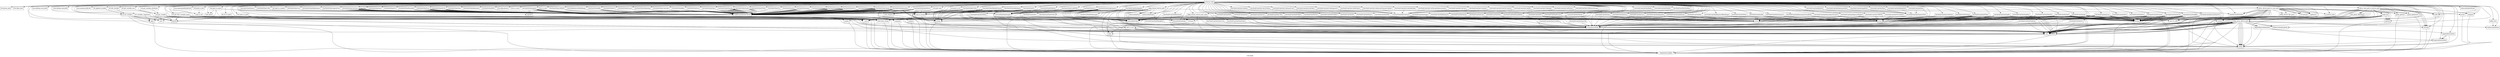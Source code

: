 digraph "Call graph" {
	label="Call graph";

	Node0x8052a8610 [shape=record,label="{external node}"];
	Node0x8052a8610 -> Node0x8052a86a0;
	Node0x8052a8610 -> Node0x8052a8700;
	Node0x8052a8610 -> Node0x8052a8760;
	Node0x8052a8610 -> Node0x8052a87c0;
	Node0x8052a8610 -> Node0x8052a8a60;
	Node0x8052a8610 -> Node0x8052a8820;
	Node0x8052a8610 -> Node0x8052a8ac0;
	Node0x8052a8610 -> Node0x8052a8880;
	Node0x8052a8610 -> Node0x8052a88e0;
	Node0x8052a8610 -> Node0x8052a8b20;
	Node0x8052a8610 -> Node0x8052a89a0;
	Node0x8052a8610 -> Node0x8052a8a00;
	Node0x8052a8610 -> Node0x8052a8b80;
	Node0x8052a8610 -> Node0x8052a8be0;
	Node0x8052a8610 -> Node0x8052a8c40;
	Node0x8052a8610 -> Node0x8052a8ca0;
	Node0x8052a8610 -> Node0x8052a8d00;
	Node0x8052a8610 -> Node0x8052a8d60;
	Node0x8052a8610 -> Node0x8052a8dc0;
	Node0x8052a8610 -> Node0x8052a8ee0;
	Node0x8052a8610 -> Node0x8052a8e20;
	Node0x8052a8610 -> Node0x8052a8f40;
	Node0x8052a8610 -> Node0x8052a8fa0;
	Node0x8052a8610 -> Node0x8052ee000;
	Node0x8052a8610 -> Node0x8052ee060;
	Node0x8052a8610 -> Node0x8052ee0c0;
	Node0x8052a8610 -> Node0x8052ee120;
	Node0x8052a8610 -> Node0x8052ee180;
	Node0x8052a8610 -> Node0x8052ee1e0;
	Node0x8052a8610 -> Node0x8052ee240;
	Node0x8052a8610 -> Node0x8052ee2a0;
	Node0x8052a8610 -> Node0x8052ee300;
	Node0x8052a8610 -> Node0x8052ee360;
	Node0x8052a8610 -> Node0x8052ee3c0;
	Node0x8052a8610 -> Node0x8052ee420;
	Node0x8052a8610 -> Node0x8052ee480;
	Node0x8052a8610 -> Node0x8052a8e80;
	Node0x8052a8610 -> Node0x8052a8940;
	Node0x8052a8610 -> Node0x8052ee4e0;
	Node0x8052a8610 -> Node0x8052ee540;
	Node0x8052a8610 -> Node0x8052ee900;
	Node0x8052a8610 -> Node0x8052ee960;
	Node0x8052a8610 -> Node0x8052ee840;
	Node0x8052a8610 -> Node0x8052ee8a0;
	Node0x8052a8610 -> Node0x8052eea80;
	Node0x8052a8610 -> Node0x8052eeae0;
	Node0x8052a8610 -> Node0x8052ee9c0;
	Node0x8052a8610 -> Node0x8052eeb40;
	Node0x8052a8610 -> Node0x8052eea20;
	Node0x8052a8610 -> Node0x8052eeba0;
	Node0x8052a8610 -> Node0x8052eec00;
	Node0x8052a8610 -> Node0x8052eec60;
	Node0x8052a8610 -> Node0x8052eecc0;
	Node0x8052a8610 -> Node0x8052eed20;
	Node0x8052a8610 -> Node0x8052eed80;
	Node0x8052a8610 -> Node0x8052eede0;
	Node0x8052a8610 -> Node0x8052eee40;
	Node0x8052a8610 -> Node0x8052eef00;
	Node0x8052a8610 -> Node0x8052eef60;
	Node0x8052a8610 -> Node0x8052eefc0;
	Node0x8052a8610 -> Node0x8052ef020;
	Node0x8052a8610 -> Node0x8052ef080;
	Node0x8052a8610 -> Node0x8052ef0e0;
	Node0x8052a8610 -> Node0x8052ef140;
	Node0x8052a8610 -> Node0x8052ef1a0;
	Node0x8052a8610 -> Node0x8052ef200;
	Node0x8052a8610 -> Node0x8052ef260;
	Node0x8052a8610 -> Node0x8052ef2c0;
	Node0x8052a8610 -> Node0x8052ef320;
	Node0x8052a8610 -> Node0x8052ef380;
	Node0x8052a8610 -> Node0x8052ef3e0;
	Node0x8052a8610 -> Node0x8052ef440;
	Node0x8052a8610 -> Node0x8052ef4a0;
	Node0x8052a8610 -> Node0x8052ef500;
	Node0x8052a8610 -> Node0x8052ef560;
	Node0x8052a8610 -> Node0x8052ef5c0;
	Node0x8052a8610 -> Node0x8052ef620;
	Node0x8052a8610 -> Node0x8052ef680;
	Node0x8052a8610 -> Node0x8052ef6e0;
	Node0x8052a8610 -> Node0x8052ef740;
	Node0x8052a8610 -> Node0x8052ef7a0;
	Node0x8052a8610 -> Node0x8052ef800;
	Node0x8052a8610 -> Node0x8052ef860;
	Node0x8052a8610 -> Node0x8052ef8c0;
	Node0x8052a8610 -> Node0x8052ef920;
	Node0x8052a8610 -> Node0x8052ef980;
	Node0x8052a8610 -> Node0x8052ef9e0;
	Node0x8052a8610 -> Node0x8052efa40;
	Node0x8052a8610 -> Node0x8052efaa0;
	Node0x8052a8610 -> Node0x8052efb00;
	Node0x8052a8610 -> Node0x8052efb60;
	Node0x8052a8610 -> Node0x8052efbc0;
	Node0x8052a8610 -> Node0x8052efc20;
	Node0x8052a8610 -> Node0x8052eeea0;
	Node0x8052a8610 -> Node0x8052efc80;
	Node0x8052a8610 -> Node0x8052efce0;
	Node0x8052a8610 -> Node0x8052efda0;
	Node0x8052a8610 -> Node0x8052efe00;
	Node0x8052a8610 -> Node0x8052efec0;
	Node0x8052a8610 -> Node0x8052effe0;
	Node0x8052a8610 -> Node0x8052f0040;
	Node0x8052a8610 -> Node0x8052f0160;
	Node0x8052a8610 -> Node0x8052f01c0;
	Node0x8052a8610 -> Node0x8052f0220;
	Node0x8052a8610 -> Node0x8052f0280;
	Node0x8052a8610 -> Node0x8052f0340;
	Node0x8052a8610 -> Node0x8052f0400;
	Node0x8052a8610 -> Node0x8052f0460;
	Node0x8052a8610 -> Node0x8052f04c0;
	Node0x8052a8610 -> Node0x8052f0520;
	Node0x8052a8610 -> Node0x8052f0580;
	Node0x8052a8610 -> Node0x8052f05e0;
	Node0x8052a8610 -> Node0x8052f0640;
	Node0x8052a8610 -> Node0x8052f06a0;
	Node0x8052a8610 -> Node0x8052f0700;
	Node0x8052a8610 -> Node0x8052f0760;
	Node0x8052a8610 -> Node0x8052f07c0;
	Node0x8052a8610 -> Node0x8052f0820;
	Node0x8052a8610 -> Node0x8052f0880;
	Node0x8052a8610 -> Node0x8052f0940;
	Node0x8052a8610 -> Node0x8052f09a0;
	Node0x8052a8610 -> Node0x8052f0a00;
	Node0x8052a8610 -> Node0x8052f0a60;
	Node0x8052a8610 -> Node0x8052f0ac0;
	Node0x8052a8610 -> Node0x8052f0b20;
	Node0x8052a8610 -> Node0x8052f0b80;
	Node0x8052a8610 -> Node0x8052f0be0;
	Node0x8052a8610 -> Node0x8052f0c40;
	Node0x8052a8610 -> Node0x8052f0ca0;
	Node0x8052a8610 -> Node0x8052f0d00;
	Node0x8052a8610 -> Node0x8052f0d60;
	Node0x8052a8610 -> Node0x8052f0dc0;
	Node0x8052a8610 -> Node0x8052f0e20;
	Node0x8052a8610 -> Node0x8052f0e80;
	Node0x8052a8610 -> Node0x8052f0ee0;
	Node0x8052a8610 -> Node0x8052f0f40;
	Node0x8052a8610 -> Node0x8052f0fa0;
	Node0x8052a8610 -> Node0x80512a000;
	Node0x8052a8610 -> Node0x80512a060;
	Node0x8052a8610 -> Node0x80512a0c0;
	Node0x8052a8610 -> Node0x80512a120;
	Node0x8052a8610 -> Node0x80512a180;
	Node0x8052a8610 -> Node0x80512a1e0;
	Node0x8052a8610 -> Node0x80512a240;
	Node0x8052a8610 -> Node0x80512a2a0;
	Node0x8052a8610 -> Node0x80512a300;
	Node0x8052a8610 -> Node0x80512a3c0;
	Node0x8052a8610 -> Node0x80512a420;
	Node0x8052a8610 -> Node0x80512a480;
	Node0x8052a8610 -> Node0x80512a4e0;
	Node0x8052a8610 -> Node0x80512a540;
	Node0x8052a8610 -> Node0x80512a5a0;
	Node0x8052a8610 -> Node0x80512a600;
	Node0x8052a8610 -> Node0x80512a660;
	Node0x8052a8610 -> Node0x80512a6c0;
	Node0x8052a8610 -> Node0x80512a720;
	Node0x8052a8610 -> Node0x80512a780;
	Node0x8052a8610 -> Node0x80512a7e0;
	Node0x8052a8610 -> Node0x80512a840;
	Node0x8052a8610 -> Node0x80512a8a0;
	Node0x8052a8610 -> Node0x80512a900;
	Node0x8052a8610 -> Node0x80512a960;
	Node0x8052a8610 -> Node0x80512a9c0;
	Node0x8052a8610 -> Node0x80512aa20;
	Node0x8052a8610 -> Node0x80512aa80;
	Node0x8052a8610 -> Node0x80512aae0;
	Node0x8052a8610 -> Node0x80512ab40;
	Node0x8052a8610 -> Node0x80512ac00;
	Node0x8052a8610 -> Node0x80512ac60;
	Node0x8052a8610 -> Node0x80512acc0;
	Node0x8052a8610 -> Node0x80512ad20;
	Node0x8052a8610 -> Node0x80512ad80;
	Node0x8052a8610 -> Node0x80512ade0;
	Node0x8052a8610 -> Node0x80512ae40;
	Node0x8052a8610 -> Node0x80512aea0;
	Node0x8052a8610 -> Node0x80512af00;
	Node0x8052a8610 -> Node0x80512af60;
	Node0x8052a8610 -> Node0x80512afc0;
	Node0x8052a8610 -> Node0x80512b020;
	Node0x8052a8610 -> Node0x80512b080;
	Node0x8052a8610 -> Node0x80512b0e0;
	Node0x8052a8610 -> Node0x80512b140;
	Node0x8052a8610 -> Node0x80512b1a0;
	Node0x8052a8610 -> Node0x80512b200;
	Node0x8052a8610 -> Node0x8052f00a0;
	Node0x8052a8610 -> Node0x8052f02e0;
	Node0x8052a8610 -> Node0x80512aba0;
	Node0x8052a8610 -> Node0x80512b260;
	Node0x8052a8610 -> Node0x80512b2c0;
	Node0x8052a8610 -> Node0x80512b320;
	Node0x8052a8610 -> Node0x80512b380;
	Node0x8052a8610 -> Node0x80512b3e0;
	Node0x8052a8610 -> Node0x80512b440;
	Node0x8052a8610 -> Node0x80512b4a0;
	Node0x8052a8610 -> Node0x80512b500;
	Node0x8052a8610 -> Node0x80512b560;
	Node0x8052a8610 -> Node0x80512b5c0;
	Node0x8052a8610 -> Node0x80512b6e0;
	Node0x8052a8610 -> Node0x8052efd40;
	Node0x8052a8610 -> Node0x8052ee5a0;
	Node0x8052a8610 -> Node0x8052ee600;
	Node0x8052a8610 -> Node0x8052ee7e0;
	Node0x8052a8610 -> Node0x8052ee780;
	Node0x8052a8610 -> Node0x8052ee660;
	Node0x8052a8610 -> Node0x8052ee6c0;
	Node0x8052a8610 -> Node0x80512b740;
	Node0x8052a8610 -> Node0x8052efe60;
	Node0x8052a8610 -> Node0x8052f08e0;
	Node0x8052a8610 -> Node0x8052eff20;
	Node0x8052a8610 -> Node0x80512b7a0;
	Node0x8052a8610 -> Node0x80512b800;
	Node0x8052a8610 -> Node0x8052eff80;
	Node0x8052a86a0 [shape=record,label="{efi_known_guid}"];
	Node0x8052a8700 [shape=record,label="{llvm.dbg.value}"];
	Node0x8052a8760 [shape=record,label="{efi_append_variable}"];
	Node0x8052a8760 -> Node0x8052a87c0;
	Node0x8052a87c0 [shape=record,label="{efi_set_variable}"];
	Node0x8052a87c0 -> Node0x8052a8820;
	Node0x8052a87c0 -> Node0x8052a8880;
	Node0x8052a87c0 -> Node0x8052a88e0;
	Node0x8052a87c0 -> Node0x8052a8940;
	Node0x8052a87c0 -> Node0x8052a89a0;
	Node0x8052a87c0 -> Node0x8052a8a00;
	Node0x8052a8a60 [shape=record,label="{llvm.lifetime.start.p0i8}"];
	Node0x8052a8820 [shape=record,label="{open}"];
	Node0x8052a8820 -> Node0x8052a8640;
	Node0x8052a8ac0 [shape=record,label="{llvm.lifetime.end.p0i8}"];
	Node0x8052a8880 [shape=record,label="{uuid_from_string}"];
	Node0x8052a8880 -> Node0x8052a8640;
	Node0x8052a88e0 [shape=record,label="{fprintf}"];
	Node0x8052a88e0 -> Node0x8052a8640;
	Node0x8052a8b20 [shape=record,label="{llvm.memset.p0i8.i64}"];
	Node0x8052a89a0 [shape=record,label="{ioctl}"];
	Node0x8052a89a0 -> Node0x8052a8640;
	Node0x8052a8a00 [shape=record,label="{free}"];
	Node0x8052a8a00 -> Node0x8052a8640;
	Node0x8052a8b80 [shape=record,label="{efi_del_variable}"];
	Node0x8052a8b80 -> Node0x8052a87c0;
	Node0x8052a8be0 [shape=record,label="{efi_get_variable}"];
	Node0x8052a8be0 -> Node0x8052a8820;
	Node0x8052a8be0 -> Node0x8052a8880;
	Node0x8052a8be0 -> Node0x8052a88e0;
	Node0x8052a8be0 -> Node0x8052a8940;
	Node0x8052a8be0 -> Node0x8052a8a00;
	Node0x8052a8be0 -> Node0x8052a89a0;
	Node0x8052a8be0 -> Node0x8052a8a00;
	Node0x8052a8be0 -> Node0x8052a8c40;
	Node0x8052a8c40 [shape=record,label="{__error}"];
	Node0x8052a8c40 -> Node0x8052a8640;
	Node0x8052a8ca0 [shape=record,label="{efi_get_variable_attributes}"];
	Node0x8052a8ca0 -> Node0x8052a8be0;
	Node0x8052a8d00 [shape=record,label="{efi_get_variable_size}"];
	Node0x8052a8d00 -> Node0x8052a8be0;
	Node0x8052a8d60 [shape=record,label="{efi_get_next_variable_name}"];
	Node0x8052a8d60 -> Node0x8052a8820;
	Node0x8052a8d60 -> Node0x8052a8880;
	Node0x8052a8d60 -> Node0x8052a88e0;
	Node0x8052a8d60 -> Node0x8052a8dc0;
	Node0x8052a8d60 -> Node0x8052a8940;
	Node0x8052a8d60 -> Node0x8052a89a0;
	Node0x8052a8d60 -> Node0x8052a8e20;
	Node0x8052a8d60 -> Node0x8052a8c40;
	Node0x8052a8d60 -> Node0x8052a8a00;
	Node0x8052a8d60 -> Node0x8052a8e80;
	Node0x8052a8d60 -> Node0x8052a8c40;
	Node0x8052a8d60 -> Node0x8052a8c40;
	Node0x8052a8d60 -> Node0x8052a8a00;
	Node0x8052a8dc0 [shape=record,label="{malloc}"];
	Node0x8052a8dc0 -> Node0x8052a8640;
	Node0x8052a8ee0 [shape=record,label="{llvm.memcpy.p0i8.p0i8.i64}"];
	Node0x8052a8e20 [shape=record,label="{realloc}"];
	Node0x8052a8e20 -> Node0x8052a8640;
	Node0x8052a8f40 [shape=record,label="{efi_guid_cmp}"];
	Node0x8052a8f40 -> Node0x8052a8fa0;
	Node0x8052a8e80 [shape=record,label="{ucs2_to_utf8}"];
	Node0x8052a8e80 -> Node0x8052a8dc0;
	Node0x8052a8e80 -> Node0x8052a8a00;
	Node0x8052a8fa0 [shape=record,label="{uuid_compare}"];
	Node0x8052a8fa0 -> Node0x8052a8640;
	Node0x8052ee000 [shape=record,label="{efi_guid_is_zero}"];
	Node0x8052ee000 -> Node0x8052ee060;
	Node0x8052ee060 [shape=record,label="{uuid_is_nil}"];
	Node0x8052ee060 -> Node0x8052a8640;
	Node0x8052ee0c0 [shape=record,label="{efi_guid_to_name}"];
	Node0x8052ee0c0 -> Node0x8052a8880;
	Node0x8052ee0c0 -> Node0x8052a88e0;
	Node0x8052ee0c0 -> Node0x8052ee120;
	Node0x8052ee0c0 -> Node0x8052ee180;
	Node0x8052ee0c0 -> Node0x8052ee1e0;
	Node0x8052ee120 [shape=record,label="{uuid_equal}"];
	Node0x8052ee120 -> Node0x8052a8640;
	Node0x8052ee180 [shape=record,label="{strdup}"];
	Node0x8052ee180 -> Node0x8052a8640;
	Node0x8052ee1e0 [shape=record,label="{uuid_to_string}"];
	Node0x8052ee1e0 -> Node0x8052a8640;
	Node0x8052ee240 [shape=record,label="{efi_guid_to_str}"];
	Node0x8052ee240 -> Node0x8052ee1e0;
	Node0x8052ee2a0 [shape=record,label="{efi_guid_to_symbol}"];
	Node0x8052ee300 [shape=record,label="{efi_name_to_guid}"];
	Node0x8052ee300 -> Node0x8052a8880;
	Node0x8052ee300 -> Node0x8052a88e0;
	Node0x8052ee300 -> Node0x8052ee360;
	Node0x8052ee300 -> Node0x8052a8880;
	Node0x8052ee360 [shape=record,label="{strcmp}"];
	Node0x8052ee360 -> Node0x8052a8640;
	Node0x8052ee3c0 [shape=record,label="{efi_str_to_guid}"];
	Node0x8052ee3c0 -> Node0x8052a8880;
	Node0x8052ee420 [shape=record,label="{efi_variables_supported}"];
	Node0x8052ee420 -> Node0x8052a8820;
	Node0x8052ee420 -> Node0x8052a8880;
	Node0x8052ee420 -> Node0x8052a88e0;
	Node0x8052ee480 [shape=record,label="{ucs2len}"];
	Node0x8052a8940 [shape=record,label="{utf8_to_ucs2}"];
	Node0x8052a8940 -> Node0x8052ee4e0;
	Node0x8052a8940 -> Node0x8052a8dc0;
	Node0x8052a8940 -> Node0x8052a8a00;
	Node0x8052a8940 -> Node0x8052a8a00;
	Node0x8052ee4e0 [shape=record,label="{strlen}"];
	Node0x8052ee4e0 -> Node0x8052a8640;
	Node0x8052ee540 [shape=record,label="{efidp_format_device_path}"];
	Node0x8052ee540 -> Node0x8052ee5a0;
	Node0x8052ee540 -> Node0x8052ee600;
	Node0x8052ee540 -> Node0x8052ee660;
	Node0x8052ee540 -> Node0x8052ee6c0;
	Node0x8052ee540 -> Node0x8052ee720;
	Node0x8052ee540 -> Node0x8052ee780;
	Node0x8052ee540 -> Node0x8052a8dc0;
	Node0x8052ee540 -> Node0x8052a8640;
	Node0x8052ee540 -> Node0x8052a8a00;
	Node0x8052ee540 -> Node0x8052ee7e0;
	Node0x8052ee540 -> Node0x8052ee600;
	Node0x8052ee540 -> Node0x8052ee840;
	Node0x8052ee540 -> Node0x8052ee8a0;
	Node0x8052ee540 -> Node0x8052ee4e0;
	Node0x8052ee540 -> Node0x8052a8a00;
	Node0x8052ee900 [shape=record,label="{DevPathToTextNodeGeneric}"];
	Node0x8052ee900 -> Node0x8052ee660;
	Node0x8052ee900 -> Node0x8052ee660;
	Node0x8052ee900 -> Node0x8052ee6c0;
	Node0x8052ee900 -> Node0x8052ee720;
	Node0x8052ee900 -> Node0x8052ee780;
	Node0x8052ee900 -> Node0x8052ee720;
	Node0x8052ee900 -> Node0x8052ee780;
	Node0x8052ee900 -> Node0x8052ee720;
	Node0x8052ee900 -> Node0x8052ee780;
	Node0x8052ee900 -> Node0x8052ee720;
	Node0x8052ee900 -> Node0x8052ee660;
	Node0x8052ee900 -> Node0x8052ee660;
	Node0x8052ee900 -> Node0x8052ee660;
	Node0x8052ee900 -> Node0x8052ee660;
	Node0x8052ee900 -> Node0x8052ee6c0;
	Node0x8052ee900 -> Node0x8052ee720;
	Node0x8052ee960 [shape=record,label="{DevPathToTextEndInstance}"];
	Node0x8052ee960 -> Node0x8052ee720;
	Node0x8052ee720 [shape=record,label="{UefiDevicePathLibCatPrint}"];
	Node0x8052ee720 -> Node0x8052ee9c0;
	Node0x8052ee720 -> Node0x8052eea20;
	Node0x8052ee720 -> Node0x8052ee9c0;
	Node0x8052ee840 [shape=record,label="{calloc}"];
	Node0x8052ee840 -> Node0x8052a8640;
	Node0x8052ee8a0 [shape=record,label="{strlcpy}"];
	Node0x8052ee8a0 -> Node0x8052a8640;
	Node0x8052eea80 [shape=record,label="{llvm.dbg.declare}"];
	Node0x8052eeae0 [shape=record,label="{llvm.va_start}"];
	Node0x8052ee9c0 [shape=record,label="{vsnprintf}"];
	Node0x8052ee9c0 -> Node0x8052a8640;
	Node0x8052eeb40 [shape=record,label="{llvm.va_end}"];
	Node0x8052eea20 [shape=record,label="{reallocf}"];
	Node0x8052eea20 -> Node0x8052a8640;
	Node0x8052eeba0 [shape=record,label="{DevPathToTextPci}"];
	Node0x8052eeba0 -> Node0x8052ee720;
	Node0x8052eec00 [shape=record,label="{DevPathToTextPccard}"];
	Node0x8052eec00 -> Node0x8052ee720;
	Node0x8052eec60 [shape=record,label="{DevPathToTextMemMap}"];
	Node0x8052eec60 -> Node0x8052ee720;
	Node0x8052eecc0 [shape=record,label="{DevPathToTextVendor}"];
	Node0x8052eecc0 -> Node0x8052ee660;
	Node0x8052eecc0 -> Node0x8052a8fa0;
	Node0x8052eecc0 -> Node0x8052ee720;
	Node0x8052eecc0 -> Node0x8052a8fa0;
	Node0x8052eecc0 -> Node0x8052ee720;
	Node0x8052eecc0 -> Node0x8052a8fa0;
	Node0x8052eecc0 -> Node0x8052ee720;
	Node0x8052eecc0 -> Node0x8052a8fa0;
	Node0x8052eecc0 -> Node0x8052ee720;
	Node0x8052eecc0 -> Node0x8052a8fa0;
	Node0x8052eecc0 -> Node0x8052ee720;
	Node0x8052eecc0 -> Node0x8052ee720;
	Node0x8052eecc0 -> Node0x8052ee720;
	Node0x8052eecc0 -> Node0x8052a8fa0;
	Node0x8052eecc0 -> Node0x8052ee720;
	Node0x8052eecc0 -> Node0x8052ee720;
	Node0x8052eecc0 -> Node0x8052ee720;
	Node0x8052eecc0 -> Node0x8052ee720;
	Node0x8052eecc0 -> Node0x8052ee720;
	Node0x8052eecc0 -> Node0x8052ee720;
	Node0x8052eecc0 -> Node0x8052ee720;
	Node0x8052eecc0 -> Node0x8052a8fa0;
	Node0x8052eecc0 -> Node0x8052ee720;
	Node0x8052eecc0 -> Node0x8052ee780;
	Node0x8052eecc0 -> Node0x8052ee1e0;
	Node0x8052eecc0 -> Node0x8052ee8a0;
	Node0x8052eecc0 -> Node0x8052ee8a0;
	Node0x8052eecc0 -> Node0x8052a8a00;
	Node0x8052eecc0 -> Node0x8052ee720;
	Node0x8052eecc0 -> Node0x8052ee720;
	Node0x8052eecc0 -> Node0x8052ee720;
	Node0x8052eecc0 -> Node0x8052ee720;
	Node0x8052eed20 [shape=record,label="{DevPathToTextController}"];
	Node0x8052eed20 -> Node0x8052ee720;
	Node0x8052eed80 [shape=record,label="{DevPathToTextBmc}"];
	Node0x8052eed80 -> Node0x8052ee720;
	Node0x8052eede0 [shape=record,label="{DevPathToTextAcpi}"];
	Node0x8052eede0 -> Node0x8052ee720;
	Node0x8052eede0 -> Node0x8052ee720;
	Node0x8052eede0 -> Node0x8052ee720;
	Node0x8052eede0 -> Node0x8052ee720;
	Node0x8052eede0 -> Node0x8052ee720;
	Node0x8052eede0 -> Node0x8052ee720;
	Node0x8052eede0 -> Node0x8052ee720;
	Node0x8052eede0 -> Node0x8052ee720;
	Node0x8052eee40 [shape=record,label="{DevPathToTextAcpiEx}"];
	Node0x8052eee40 -> Node0x8052ee4e0;
	Node0x8052eee40 -> Node0x8052ee4e0;
	Node0x8052eee40 -> Node0x8052eeea0;
	Node0x8052eee40 -> Node0x8052eeea0;
	Node0x8052eee40 -> Node0x8052ee720;
	Node0x8052eee40 -> Node0x8052ee720;
	Node0x8052eee40 -> Node0x8052ee720;
	Node0x8052eee40 -> Node0x8052ee720;
	Node0x8052eee40 -> Node0x8052ee720;
	Node0x8052eee40 -> Node0x8052ee720;
	Node0x8052eee40 -> Node0x8052ee720;
	Node0x8052eee40 -> Node0x8052ee720;
	Node0x8052eef00 [shape=record,label="{DevPathToTextAcpiAdr}"];
	Node0x8052eef00 -> Node0x8052ee780;
	Node0x8052eef00 -> Node0x8052ee720;
	Node0x8052eef00 -> Node0x8052ee720;
	Node0x8052eef00 -> Node0x8052ee720;
	Node0x8052eef60 [shape=record,label="{DevPathToTextAtapi}"];
	Node0x8052eef60 -> Node0x8052ee720;
	Node0x8052eef60 -> Node0x8052ee720;
	Node0x8052eefc0 [shape=record,label="{DevPathToTextScsi}"];
	Node0x8052eefc0 -> Node0x8052ee720;
	Node0x8052ef020 [shape=record,label="{DevPathToTextFibre}"];
	Node0x8052ef020 -> Node0x8052ee720;
	Node0x8052ef080 [shape=record,label="{DevPathToTextFibreEx}"];
	Node0x8052ef080 -> Node0x8052ee720;
	Node0x8052ef080 -> Node0x8052ee720;
	Node0x8052ef080 -> Node0x8052ee720;
	Node0x8052ef080 -> Node0x8052ee720;
	Node0x8052ef080 -> Node0x8052ee720;
	Node0x8052ef080 -> Node0x8052ee720;
	Node0x8052ef080 -> Node0x8052ee720;
	Node0x8052ef080 -> Node0x8052ee720;
	Node0x8052ef080 -> Node0x8052ee720;
	Node0x8052ef080 -> Node0x8052ee720;
	Node0x8052ef080 -> Node0x8052ee720;
	Node0x8052ef080 -> Node0x8052ee720;
	Node0x8052ef080 -> Node0x8052ee720;
	Node0x8052ef080 -> Node0x8052ee720;
	Node0x8052ef080 -> Node0x8052ee720;
	Node0x8052ef080 -> Node0x8052ee720;
	Node0x8052ef080 -> Node0x8052ee720;
	Node0x8052ef080 -> Node0x8052ee720;
	Node0x8052ef080 -> Node0x8052ee720;
	Node0x8052ef0e0 [shape=record,label="{DevPathToTextSasEx}"];
	Node0x8052ef0e0 -> Node0x8052ee720;
	Node0x8052ef0e0 -> Node0x8052ee720;
	Node0x8052ef0e0 -> Node0x8052ee720;
	Node0x8052ef0e0 -> Node0x8052ee720;
	Node0x8052ef0e0 -> Node0x8052ee720;
	Node0x8052ef0e0 -> Node0x8052ee720;
	Node0x8052ef0e0 -> Node0x8052ee720;
	Node0x8052ef0e0 -> Node0x8052ee720;
	Node0x8052ef0e0 -> Node0x8052ee720;
	Node0x8052ef0e0 -> Node0x8052ee720;
	Node0x8052ef0e0 -> Node0x8052ee720;
	Node0x8052ef0e0 -> Node0x8052ee720;
	Node0x8052ef0e0 -> Node0x8052ee720;
	Node0x8052ef0e0 -> Node0x8052ee720;
	Node0x8052ef0e0 -> Node0x8052ee720;
	Node0x8052ef0e0 -> Node0x8052ee720;
	Node0x8052ef0e0 -> Node0x8052ee720;
	Node0x8052ef0e0 -> Node0x8052ee720;
	Node0x8052ef0e0 -> Node0x8052ee720;
	Node0x8052ef0e0 -> Node0x8052ee720;
	Node0x8052ef0e0 -> Node0x8052ee720;
	Node0x8052ef0e0 -> Node0x8052ee720;
	Node0x8052ef0e0 -> Node0x8052ee720;
	Node0x8052ef0e0 -> Node0x8052ee720;
	Node0x8052ef0e0 -> Node0x8052ee720;
	Node0x8052ef140 [shape=record,label="{DevPathToTextNVMe}"];
	Node0x8052ef140 -> Node0x8052ee720;
	Node0x8052ef1a0 [shape=record,label="{DevPathToTextUfs}"];
	Node0x8052ef1a0 -> Node0x8052ee720;
	Node0x8052ef200 [shape=record,label="{DevPathToTextSd}"];
	Node0x8052ef200 -> Node0x8052ee720;
	Node0x8052ef260 [shape=record,label="{DevPathToTextEmmc}"];
	Node0x8052ef260 -> Node0x8052ee720;
	Node0x8052ef2c0 [shape=record,label="{DevPathToText1394}"];
	Node0x8052ef2c0 -> Node0x8052ee720;
	Node0x8052ef320 [shape=record,label="{DevPathToTextUsb}"];
	Node0x8052ef320 -> Node0x8052ee720;
	Node0x8052ef380 [shape=record,label="{DevPathToTextUsbWWID}"];
	Node0x8052ef380 -> Node0x8052ee780;
	Node0x8052ef380 -> Node0x8052a8dc0;
	Node0x8052ef380 -> Node0x8052ee720;
	Node0x8052ef3e0 [shape=record,label="{DevPathToTextLogicalUnit}"];
	Node0x8052ef3e0 -> Node0x8052ee720;
	Node0x8052ef440 [shape=record,label="{DevPathToTextUsbClass}"];
	Node0x8052ef440 -> Node0x8052ee720;
	Node0x8052ef440 -> Node0x8052ee720;
	Node0x8052ef440 -> Node0x8052ee720;
	Node0x8052ef440 -> Node0x8052ee720;
	Node0x8052ef440 -> Node0x8052ee720;
	Node0x8052ef440 -> Node0x8052ee720;
	Node0x8052ef440 -> Node0x8052ee720;
	Node0x8052ef440 -> Node0x8052ee720;
	Node0x8052ef440 -> Node0x8052ee720;
	Node0x8052ef440 -> Node0x8052ee720;
	Node0x8052ef440 -> Node0x8052ee720;
	Node0x8052ef440 -> Node0x8052ee720;
	Node0x8052ef440 -> Node0x8052ee720;
	Node0x8052ef440 -> Node0x8052ee720;
	Node0x8052ef440 -> Node0x8052ee720;
	Node0x8052ef440 -> Node0x8052ee720;
	Node0x8052ef440 -> Node0x8052ee720;
	Node0x8052ef4a0 [shape=record,label="{DevPathToTextSata}"];
	Node0x8052ef4a0 -> Node0x8052ee720;
	Node0x8052ef500 [shape=record,label="{DevPathToTextI2O}"];
	Node0x8052ef500 -> Node0x8052ee720;
	Node0x8052ef560 [shape=record,label="{DevPathToTextMacAddr}"];
	Node0x8052ef560 -> Node0x8052ee720;
	Node0x8052ef560 -> Node0x8052ee720;
	Node0x8052ef560 -> Node0x8052ee720;
	Node0x8052ef5c0 [shape=record,label="{DevPathToTextIPv4}"];
	Node0x8052ef5c0 -> Node0x8052ee720;
	Node0x8052ef5c0 -> Node0x8052ee720;
	Node0x8052ef5c0 -> Node0x8052ee720;
	Node0x8052ef5c0 -> Node0x8052ee720;
	Node0x8052ef5c0 -> Node0x8052ee720;
	Node0x8052ef5c0 -> Node0x8052ee720;
	Node0x8052ef5c0 -> Node0x8052ee720;
	Node0x8052ef5c0 -> Node0x8052ee720;
	Node0x8052ef5c0 -> Node0x8052ee720;
	Node0x8052ef5c0 -> Node0x8052ee780;
	Node0x8052ef5c0 -> Node0x8052ee720;
	Node0x8052ef5c0 -> Node0x8052ee720;
	Node0x8052ef5c0 -> Node0x8052ee720;
	Node0x8052ef5c0 -> Node0x8052ee720;
	Node0x8052ef5c0 -> Node0x8052ee720;
	Node0x8052ef620 [shape=record,label="{DevPathToTextIPv6}"];
	Node0x8052ef620 -> Node0x8052ee720;
	Node0x8052ef620 -> Node0x8052ee720;
	Node0x8052ef620 -> Node0x8052ee720;
	Node0x8052ef620 -> Node0x8052ee720;
	Node0x8052ef620 -> Node0x8052ee720;
	Node0x8052ef620 -> Node0x8052ee720;
	Node0x8052ef620 -> Node0x8052ee720;
	Node0x8052ef620 -> Node0x8052ee720;
	Node0x8052ef620 -> Node0x8052ee720;
	Node0x8052ef620 -> Node0x8052ee720;
	Node0x8052ef620 -> Node0x8052ee720;
	Node0x8052ef620 -> Node0x8052ee780;
	Node0x8052ef620 -> Node0x8052ee720;
	Node0x8052ef620 -> Node0x8052ee720;
	Node0x8052ef620 -> Node0x8052ee720;
	Node0x8052ef680 [shape=record,label="{DevPathToTextInfiniBand}"];
	Node0x8052ef680 -> Node0x8052ee1e0;
	Node0x8052ef680 -> Node0x8052ee8a0;
	Node0x8052ef680 -> Node0x8052ee8a0;
	Node0x8052ef680 -> Node0x8052a8a00;
	Node0x8052ef680 -> Node0x8052ee720;
	Node0x8052ef6e0 [shape=record,label="{DevPathToTextUart}"];
	Node0x8052ef6e0 -> Node0x8052ee720;
	Node0x8052ef6e0 -> Node0x8052ee720;
	Node0x8052ef6e0 -> Node0x8052ee720;
	Node0x8052ef6e0 -> Node0x8052ee720;
	Node0x8052ef6e0 -> Node0x8052ee720;
	Node0x8052ef6e0 -> Node0x8052ee720;
	Node0x8052ef6e0 -> Node0x8052ee720;
	Node0x8052ef6e0 -> Node0x8052ee720;
	Node0x8052ef6e0 -> Node0x8052ee720;
	Node0x8052ef6e0 -> Node0x8052ee720;
	Node0x8052ef740 [shape=record,label="{DevPathToTextiSCSI}"];
	Node0x8052ef740 -> Node0x8052ee720;
	Node0x8052ef740 -> Node0x8052ee720;
	Node0x8052ef740 -> Node0x8052ee720;
	Node0x8052ef740 -> Node0x8052ee720;
	Node0x8052ef740 -> Node0x8052ee720;
	Node0x8052ef740 -> Node0x8052ee720;
	Node0x8052ef740 -> Node0x8052ee720;
	Node0x8052ef7a0 [shape=record,label="{DevPathToTextVlan}"];
	Node0x8052ef7a0 -> Node0x8052ee720;
	Node0x8052ef800 [shape=record,label="{DevPathToTextUri}"];
	Node0x8052ef800 -> Node0x8052ee780;
	Node0x8052ef800 -> Node0x8052a8dc0;
	Node0x8052ef800 -> Node0x8052ee720;
	Node0x8052ef800 -> Node0x8052a8a00;
	Node0x8052ef860 [shape=record,label="{DevPathToTextBluetooth}"];
	Node0x8052ef860 -> Node0x8052ee720;
	Node0x8052ef8c0 [shape=record,label="{DevPathToTextWiFi}"];
	Node0x8052ef8c0 -> Node0x8052ee720;
	Node0x8052ef920 [shape=record,label="{DevPathToTextHardDrive}"];
	Node0x8052ef920 -> Node0x8052ee720;
	Node0x8052ef920 -> Node0x8052ee1e0;
	Node0x8052ef920 -> Node0x8052ee8a0;
	Node0x8052ef920 -> Node0x8052ee8a0;
	Node0x8052ef920 -> Node0x8052a8a00;
	Node0x8052ef920 -> Node0x8052ee720;
	Node0x8052ef920 -> Node0x8052ee720;
	Node0x8052ef920 -> Node0x8052ee720;
	Node0x8052ef980 [shape=record,label="{DevPathToTextCDROM}"];
	Node0x8052ef980 -> Node0x8052ee720;
	Node0x8052ef980 -> Node0x8052ee720;
	Node0x8052ef9e0 [shape=record,label="{DevPathToTextMediaProtocol}"];
	Node0x8052ef9e0 -> Node0x8052ee1e0;
	Node0x8052ef9e0 -> Node0x8052ee8a0;
	Node0x8052ef9e0 -> Node0x8052ee8a0;
	Node0x8052ef9e0 -> Node0x8052a8a00;
	Node0x8052ef9e0 -> Node0x8052ee720;
	Node0x8052efa40 [shape=record,label="{DevPathToTextFilePath}"];
	Node0x8052efa40 -> Node0x8052a8e80;
	Node0x8052efa40 -> Node0x8052ee720;
	Node0x8052efa40 -> Node0x8052a8a00;
	Node0x8052efaa0 [shape=record,label="{DevPathToTextFv}"];
	Node0x8052efaa0 -> Node0x8052ee1e0;
	Node0x8052efaa0 -> Node0x8052ee8a0;
	Node0x8052efaa0 -> Node0x8052ee8a0;
	Node0x8052efaa0 -> Node0x8052a8a00;
	Node0x8052efaa0 -> Node0x8052ee720;
	Node0x8052efb00 [shape=record,label="{DevPathToTextFvFile}"];
	Node0x8052efb00 -> Node0x8052ee1e0;
	Node0x8052efb00 -> Node0x8052ee8a0;
	Node0x8052efb00 -> Node0x8052ee8a0;
	Node0x8052efb00 -> Node0x8052a8a00;
	Node0x8052efb00 -> Node0x8052ee720;
	Node0x8052efb60 [shape=record,label="{DevPathRelativeOffsetRange}"];
	Node0x8052efb60 -> Node0x8052ee720;
	Node0x8052efbc0 [shape=record,label="{DevPathToTextRamDisk}"];
	Node0x8052efbc0 -> Node0x8052a8fa0;
	Node0x8052efbc0 -> Node0x8052ee720;
	Node0x8052efbc0 -> Node0x8052a8fa0;
	Node0x8052efbc0 -> Node0x8052ee720;
	Node0x8052efbc0 -> Node0x8052a8fa0;
	Node0x8052efbc0 -> Node0x8052ee720;
	Node0x8052efbc0 -> Node0x8052a8fa0;
	Node0x8052efbc0 -> Node0x8052ee720;
	Node0x8052efbc0 -> Node0x8052ee1e0;
	Node0x8052efbc0 -> Node0x8052ee8a0;
	Node0x8052efbc0 -> Node0x8052ee8a0;
	Node0x8052efbc0 -> Node0x8052a8a00;
	Node0x8052efbc0 -> Node0x8052ee720;
	Node0x8052efc20 [shape=record,label="{DevPathToTextBBS}"];
	Node0x8052efc20 -> Node0x8052ee720;
	Node0x8052efc20 -> Node0x8052ee720;
	Node0x8052efc20 -> Node0x8052ee720;
	Node0x8052efc20 -> Node0x8052ee720;
	Node0x8052eeea0 [shape=record,label="{snprintf}"];
	Node0x8052eeea0 -> Node0x8052a8640;
	Node0x8052efc80 [shape=record,label="{efidp_format_device_path_node}"];
	Node0x8052efc80 -> Node0x8052ee660;
	Node0x8052efc80 -> Node0x8052ee6c0;
	Node0x8052efc80 -> Node0x8052a8640;
	Node0x8052efc80 -> Node0x8052ee8a0;
	Node0x8052efc80 -> Node0x8052ee4e0;
	Node0x8052efc80 -> Node0x8052a8a00;
	Node0x8052efce0 [shape=record,label="{efidp_size}"];
	Node0x8052efce0 -> Node0x8052efd40;
	Node0x8052efda0 [shape=record,label="{efidp_extract_file_path}"];
	Node0x8052efda0 -> Node0x8052a8e80;
	Node0x8052efe00 [shape=record,label="{efidp_parse_device_path}"];
	Node0x8052efe00 -> Node0x8052a8dc0;
	Node0x8052efe00 -> Node0x8052efe60;
	Node0x8052efe00 -> Node0x8052ee4e0;
	Node0x8052efe00 -> Node0x8052a8dc0;
	Node0x8052efe00 -> Node0x8052ee4e0;
	Node0x8052efe00 -> Node0x8052a8dc0;
	Node0x8052efe00 -> Node0x8052ee4e0;
	Node0x8052efe00 -> Node0x8052efec0;
	Node0x8052efe00 -> Node0x8052a8dc0;
	Node0x8052efe00 -> Node0x8052ee4e0;
	Node0x8052efe00 -> Node0x8052eff20;
	Node0x8052efe00 -> Node0x8052a8940;
	Node0x8052efe00 -> Node0x8052a8640;
	Node0x8052efe00 -> Node0x8052a8a00;
	Node0x8052efe00 -> Node0x8052a8a00;
	Node0x8052efe00 -> Node0x8052eff80;
	Node0x8052efe00 -> Node0x8052a8a00;
	Node0x8052efe00 -> Node0x8052a8a00;
	Node0x8052efe00 -> Node0x8052a8dc0;
	Node0x8052efe00 -> Node0x8052efe60;
	Node0x8052efe00 -> Node0x8052eff80;
	Node0x8052efe00 -> Node0x8052a8a00;
	Node0x8052efe00 -> Node0x8052a8a00;
	Node0x8052efe00 -> Node0x8052a8a00;
	Node0x8052efe00 -> Node0x8052efd40;
	Node0x8052efe00 -> Node0x8052a8a00;
	Node0x8052efe00 -> Node0x8052a8a00;
	Node0x8052efec0 [shape=record,label="{strncmp}"];
	Node0x8052efec0 -> Node0x8052a8640;
	Node0x8052effe0 [shape=record,label="{DevPathFromTextFilePath}"];
	Node0x8052effe0 -> Node0x8052ee4e0;
	Node0x8052effe0 -> Node0x8052eff20;
	Node0x8052effe0 -> Node0x8052a8940;
	Node0x8052f0040 [shape=record,label="{DevPathFromTextPath}"];
	Node0x8052f0040 -> Node0x8052f00a0;
	Node0x8052f0040 -> Node0x8052f0100;
	Node0x8052f0160 [shape=record,label="{DevPathFromTextHardwarePath}"];
	Node0x8052f0160 -> Node0x8052f0100;
	Node0x8052f01c0 [shape=record,label="{DevPathFromTextPci}"];
	Node0x8052f01c0 -> Node0x8052eff20;
	Node0x8052f01c0 -> Node0x8052f00a0;
	Node0x8052f01c0 -> Node0x8052f00a0;
	Node0x8052f0220 [shape=record,label="{DevPathFromTextPcCard}"];
	Node0x8052f0220 -> Node0x8052eff20;
	Node0x8052f0220 -> Node0x8052f00a0;
	Node0x8052f0280 [shape=record,label="{DevPathFromTextMemoryMapped}"];
	Node0x8052f0280 -> Node0x8052eff20;
	Node0x8052f0280 -> Node0x8052f00a0;
	Node0x8052f0280 -> Node0x8052f02e0;
	Node0x8052f0280 -> Node0x8052f02e0;
	Node0x8052f0340 [shape=record,label="{DevPathFromTextVenHw}"];
	Node0x8052f0340 -> Node0x8052f03a0;
	Node0x8052f0400 [shape=record,label="{DevPathFromTextCtrl}"];
	Node0x8052f0400 -> Node0x8052eff20;
	Node0x8052f0400 -> Node0x8052f00a0;
	Node0x8052f0460 [shape=record,label="{DevPathFromTextBmc}"];
	Node0x8052f0460 -> Node0x8052eff20;
	Node0x8052f0460 -> Node0x8052f00a0;
	Node0x8052f0460 -> Node0x8052f02e0;
	Node0x8052f04c0 [shape=record,label="{DevPathFromTextAcpiPath}"];
	Node0x8052f04c0 -> Node0x8052f0100;
	Node0x8052f0520 [shape=record,label="{DevPathFromTextAcpi}"];
	Node0x8052f0520 -> Node0x8052eff20;
	Node0x8052f0520 -> Node0x8052f02e0;
	Node0x8052f0520 -> Node0x8052f00a0;
	Node0x8052f0580 [shape=record,label="{DevPathFromTextPciRoot}"];
	Node0x8052f0580 -> Node0x8052eff20;
	Node0x8052f0580 -> Node0x8052f00a0;
	Node0x8052f05e0 [shape=record,label="{DevPathFromTextPcieRoot}"];
	Node0x8052f05e0 -> Node0x8052eff20;
	Node0x8052f05e0 -> Node0x8052f00a0;
	Node0x8052f0640 [shape=record,label="{DevPathFromTextFloppy}"];
	Node0x8052f0640 -> Node0x8052eff20;
	Node0x8052f0640 -> Node0x8052f00a0;
	Node0x8052f06a0 [shape=record,label="{DevPathFromTextKeyboard}"];
	Node0x8052f06a0 -> Node0x8052eff20;
	Node0x8052f06a0 -> Node0x8052f00a0;
	Node0x8052f0700 [shape=record,label="{DevPathFromTextSerial}"];
	Node0x8052f0700 -> Node0x8052eff20;
	Node0x8052f0700 -> Node0x8052f00a0;
	Node0x8052f0760 [shape=record,label="{DevPathFromTextParallelPort}"];
	Node0x8052f0760 -> Node0x8052eff20;
	Node0x8052f0760 -> Node0x8052f00a0;
	Node0x8052f07c0 [shape=record,label="{DevPathFromTextAcpiEx}"];
	Node0x8052f07c0 -> Node0x8052ee4e0;
	Node0x8052f07c0 -> Node0x8052ee4e0;
	Node0x8052f07c0 -> Node0x8052ee4e0;
	Node0x8052f07c0 -> Node0x8052eff20;
	Node0x8052f07c0 -> Node0x8052f02e0;
	Node0x8052f07c0 -> Node0x8052f02e0;
	Node0x8052f07c0 -> Node0x8052f00a0;
	Node0x8052f0820 [shape=record,label="{DevPathFromTextAcpiExp}"];
	Node0x8052f0820 -> Node0x8052ee4e0;
	Node0x8052f0820 -> Node0x8052eff20;
	Node0x8052f0820 -> Node0x8052f02e0;
	Node0x8052f0820 -> Node0x8052f02e0;
	Node0x8052f0880 [shape=record,label="{DevPathFromTextAcpiAdr}"];
	Node0x8052f0880 -> Node0x8052eff20;
	Node0x8052f0880 -> Node0x8052ee780;
	Node0x8052f0880 -> Node0x8052a8e20;
	Node0x8052f0880 -> Node0x8052f08e0;
	Node0x8052f0880 -> Node0x8052f00a0;
	Node0x8052f0940 [shape=record,label="{DevPathFromTextMsg}"];
	Node0x8052f0940 -> Node0x8052f0100;
	Node0x8052f09a0 [shape=record,label="{DevPathFromTextAta}"];
	Node0x8052f09a0 -> Node0x8052eff20;
	Node0x8052f09a0 -> Node0x8052ee360;
	Node0x8052f09a0 -> Node0x8052ee360;
	Node0x8052f09a0 -> Node0x8052f00a0;
	Node0x8052f09a0 -> Node0x8052ee360;
	Node0x8052f09a0 -> Node0x8052ee360;
	Node0x8052f09a0 -> Node0x8052f00a0;
	Node0x8052f09a0 -> Node0x8052f00a0;
	Node0x8052f0a00 [shape=record,label="{DevPathFromTextScsi}"];
	Node0x8052f0a00 -> Node0x8052eff20;
	Node0x8052f0a00 -> Node0x8052f00a0;
	Node0x8052f0a00 -> Node0x8052f00a0;
	Node0x8052f0a60 [shape=record,label="{DevPathFromTextFibre}"];
	Node0x8052f0a60 -> Node0x8052eff20;
	Node0x8052f0a60 -> Node0x8052f02e0;
	Node0x8052f0a60 -> Node0x8052f02e0;
	Node0x8052f0ac0 [shape=record,label="{DevPathFromTextFibreEx}"];
	Node0x8052f0ac0 -> Node0x8052eff20;
	Node0x8052f0ac0 -> Node0x8052f02e0;
	Node0x8052f0ac0 -> Node0x8052f02e0;
	Node0x8052f0ac0 -> Node0x8052a8640;
	Node0x8052f0ac0 -> Node0x8052a8640;
	Node0x8052f0b20 [shape=record,label="{DevPathFromText1394}"];
	Node0x8052f0b20 -> Node0x8052eff20;
	Node0x8052f0b20 -> Node0x8052f02e0;
	Node0x8052f0b80 [shape=record,label="{DevPathFromTextUsb}"];
	Node0x8052f0b80 -> Node0x8052eff20;
	Node0x8052f0b80 -> Node0x8052f00a0;
	Node0x8052f0b80 -> Node0x8052f00a0;
	Node0x8052f0be0 [shape=record,label="{DevPathFromTextI2O}"];
	Node0x8052f0be0 -> Node0x8052eff20;
	Node0x8052f0be0 -> Node0x8052f00a0;
	Node0x8052f0c40 [shape=record,label="{DevPathFromTextInfiniband}"];
	Node0x8052f0c40 -> Node0x8052eff20;
	Node0x8052f0c40 -> Node0x8052f00a0;
	Node0x8052f0c40 -> Node0x8052a8880;
	Node0x8052f0c40 -> Node0x8052f02e0;
	Node0x8052f0c40 -> Node0x8052f02e0;
	Node0x8052f0c40 -> Node0x8052f02e0;
	Node0x8052f0ca0 [shape=record,label="{DevPathFromTextVenMsg}"];
	Node0x8052f0ca0 -> Node0x8052f03a0;
	Node0x8052f0d00 [shape=record,label="{DevPathFromTextVenPcAnsi}"];
	Node0x8052f0d00 -> Node0x8052eff20;
	Node0x8052f0d60 [shape=record,label="{DevPathFromTextVenVt100}"];
	Node0x8052f0d60 -> Node0x8052eff20;
	Node0x8052f0dc0 [shape=record,label="{DevPathFromTextVenVt100Plus}"];
	Node0x8052f0dc0 -> Node0x8052eff20;
	Node0x8052f0e20 [shape=record,label="{DevPathFromTextVenUtf8}"];
	Node0x8052f0e20 -> Node0x8052eff20;
	Node0x8052f0e80 [shape=record,label="{DevPathFromTextUartFlowCtrl}"];
	Node0x8052f0e80 -> Node0x8052eff20;
	Node0x8052f0e80 -> Node0x8052ee360;
	Node0x8052f0e80 -> Node0x8052ee360;
	Node0x8052f0ee0 [shape=record,label="{DevPathFromTextSAS}"];
	Node0x8052f0ee0 -> Node0x8052eff20;
	Node0x8052f0ee0 -> Node0x8052f02e0;
	Node0x8052f0ee0 -> Node0x8052f02e0;
	Node0x8052f0ee0 -> Node0x8052f00a0;
	Node0x8052f0ee0 -> Node0x8052ee360;
	Node0x8052f0ee0 -> Node0x8052ee360;
	Node0x8052f0ee0 -> Node0x8052ee360;
	Node0x8052f0ee0 -> Node0x8052f00a0;
	Node0x8052f0ee0 -> Node0x8052ee360;
	Node0x8052f0ee0 -> Node0x8052ee360;
	Node0x8052f0ee0 -> Node0x8052ee360;
	Node0x8052f0ee0 -> Node0x8052f00a0;
	Node0x8052f0ee0 -> Node0x8052ee360;
	Node0x8052f0ee0 -> Node0x8052ee360;
	Node0x8052f0ee0 -> Node0x8052f00a0;
	Node0x8052f0ee0 -> Node0x8052f00a0;
	Node0x8052f0ee0 -> Node0x8052f00a0;
	Node0x8052f0f40 [shape=record,label="{DevPathFromTextSasEx}"];
	Node0x8052f0f40 -> Node0x8052eff20;
	Node0x8052f0f40 -> Node0x8052f02e0;
	Node0x8052f0f40 -> Node0x8052f02e0;
	Node0x8052f0f40 -> Node0x8052a8640;
	Node0x8052f0f40 -> Node0x8052a8640;
	Node0x8052f0f40 -> Node0x8052f00a0;
	Node0x8052f0f40 -> Node0x8052ee360;
	Node0x8052f0f40 -> Node0x8052ee360;
	Node0x8052f0f40 -> Node0x8052ee360;
	Node0x8052f0f40 -> Node0x8052f00a0;
	Node0x8052f0f40 -> Node0x8052ee360;
	Node0x8052f0f40 -> Node0x8052ee360;
	Node0x8052f0f40 -> Node0x8052ee360;
	Node0x8052f0f40 -> Node0x8052f00a0;
	Node0x8052f0f40 -> Node0x8052ee360;
	Node0x8052f0f40 -> Node0x8052ee360;
	Node0x8052f0f40 -> Node0x8052f00a0;
	Node0x8052f0f40 -> Node0x8052f00a0;
	Node0x8052f0fa0 [shape=record,label="{DevPathFromTextNVMe}"];
	Node0x8052f0fa0 -> Node0x8052eff20;
	Node0x8052f0fa0 -> Node0x8052f00a0;
	Node0x8052f0fa0 -> Node0x8052f02e0;
	Node0x8052f0fa0 -> Node0x8052f02e0;
	Node0x8052f0fa0 -> Node0x8052f02e0;
	Node0x8052f0fa0 -> Node0x8052f02e0;
	Node0x8052f0fa0 -> Node0x8052f02e0;
	Node0x8052f0fa0 -> Node0x8052f02e0;
	Node0x8052f0fa0 -> Node0x8052f02e0;
	Node0x8052f0fa0 -> Node0x8052f02e0;
	Node0x80512a000 [shape=record,label="{DevPathFromTextUfs}"];
	Node0x80512a000 -> Node0x8052eff20;
	Node0x80512a000 -> Node0x8052f00a0;
	Node0x80512a000 -> Node0x8052f00a0;
	Node0x80512a060 [shape=record,label="{DevPathFromTextSd}"];
	Node0x80512a060 -> Node0x8052eff20;
	Node0x80512a060 -> Node0x8052f00a0;
	Node0x80512a0c0 [shape=record,label="{DevPathFromTextEmmc}"];
	Node0x80512a0c0 -> Node0x8052eff20;
	Node0x80512a0c0 -> Node0x8052f00a0;
	Node0x80512a120 [shape=record,label="{DevPathFromTextDebugPort}"];
	Node0x80512a120 -> Node0x8052eff20;
	Node0x80512a180 [shape=record,label="{DevPathFromTextMAC}"];
	Node0x80512a180 -> Node0x8052eff20;
	Node0x80512a180 -> Node0x8052f00a0;
	Node0x80512a180 -> Node0x8052f00a0;
	Node0x80512a1e0 [shape=record,label="{DevPathFromTextIPv4}"];
	Node0x80512a1e0 -> Node0x8052eff20;
	Node0x80512a1e0 -> Node0x8052ee360;
	Node0x80512a1e0 -> Node0x8052ee360;
	Node0x80512a1e0 -> Node0x8052f00a0;
	Node0x80512a1e0 -> Node0x8052ee360;
	Node0x80512a240 [shape=record,label="{DevPathFromTextIPv6}"];
	Node0x80512a240 -> Node0x8052eff20;
	Node0x80512a240 -> Node0x8052ee360;
	Node0x80512a240 -> Node0x8052ee360;
	Node0x80512a240 -> Node0x8052f00a0;
	Node0x80512a240 -> Node0x8052ee360;
	Node0x80512a240 -> Node0x8052ee360;
	Node0x80512a240 -> Node0x8052f00a0;
	Node0x80512a2a0 [shape=record,label="{DevPathFromTextUart}"];
	Node0x80512a2a0 -> Node0x8052eff20;
	Node0x80512a2a0 -> Node0x8052ee360;
	Node0x80512a2a0 -> Node0x8052f02e0;
	Node0x80512a2a0 -> Node0x8052ee360;
	Node0x80512a2a0 -> Node0x8052f00a0;
	Node0x80512a2a0 -> Node0x8052f00a0;
	Node0x80512a2a0 -> Node0x8052ee360;
	Node0x80512a2a0 -> Node0x8052ee360;
	Node0x80512a2a0 -> Node0x8052ee360;
	Node0x80512a2a0 -> Node0x8052ee360;
	Node0x80512a2a0 -> Node0x8052f00a0;
	Node0x80512a300 [shape=record,label="{DevPathFromTextUsbClass}"];
	Node0x80512a300 -> Node0x80512a360;
	Node0x80512a3c0 [shape=record,label="{DevPathFromTextUsbAudio}"];
	Node0x80512a3c0 -> Node0x80512a360;
	Node0x80512a420 [shape=record,label="{DevPathFromTextUsbCDCControl}"];
	Node0x80512a420 -> Node0x80512a360;
	Node0x80512a480 [shape=record,label="{DevPathFromTextUsbHID}"];
	Node0x80512a480 -> Node0x80512a360;
	Node0x80512a4e0 [shape=record,label="{DevPathFromTextUsbImage}"];
	Node0x80512a4e0 -> Node0x80512a360;
	Node0x80512a540 [shape=record,label="{DevPathFromTextUsbPrinter}"];
	Node0x80512a540 -> Node0x80512a360;
	Node0x80512a5a0 [shape=record,label="{DevPathFromTextUsbMassStorage}"];
	Node0x80512a5a0 -> Node0x80512a360;
	Node0x80512a600 [shape=record,label="{DevPathFromTextUsbHub}"];
	Node0x80512a600 -> Node0x80512a360;
	Node0x80512a660 [shape=record,label="{DevPathFromTextUsbCDCData}"];
	Node0x80512a660 -> Node0x80512a360;
	Node0x80512a6c0 [shape=record,label="{DevPathFromTextUsbSmartCard}"];
	Node0x80512a6c0 -> Node0x80512a360;
	Node0x80512a720 [shape=record,label="{DevPathFromTextUsbVideo}"];
	Node0x80512a720 -> Node0x80512a360;
	Node0x80512a780 [shape=record,label="{DevPathFromTextUsbDiagnostic}"];
	Node0x80512a780 -> Node0x80512a360;
	Node0x80512a7e0 [shape=record,label="{DevPathFromTextUsbWireless}"];
	Node0x80512a7e0 -> Node0x80512a360;
	Node0x80512a840 [shape=record,label="{DevPathFromTextUsbDeviceFirmwareUpdate}"];
	Node0x80512a840 -> Node0x80512a360;
	Node0x80512a8a0 [shape=record,label="{DevPathFromTextUsbIrdaBridge}"];
	Node0x80512a8a0 -> Node0x80512a360;
	Node0x80512a900 [shape=record,label="{DevPathFromTextUsbTestAndMeasurement}"];
	Node0x80512a900 -> Node0x80512a360;
	Node0x80512a960 [shape=record,label="{DevPathFromTextUsbWwid}"];
	Node0x80512a960 -> Node0x8052ee4e0;
	Node0x80512a960 -> Node0x8052eff20;
	Node0x80512a960 -> Node0x8052f00a0;
	Node0x80512a960 -> Node0x8052f00a0;
	Node0x80512a960 -> Node0x8052f00a0;
	Node0x80512a9c0 [shape=record,label="{DevPathFromTextUnit}"];
	Node0x80512a9c0 -> Node0x8052eff20;
	Node0x80512a9c0 -> Node0x8052f00a0;
	Node0x80512aa20 [shape=record,label="{DevPathFromTextiSCSI}"];
	Node0x80512aa20 -> Node0x8052ee4e0;
	Node0x80512aa20 -> Node0x8052eff20;
	Node0x80512aa20 -> Node0x8052f00a0;
	Node0x80512aa20 -> Node0x8052f02e0;
	Node0x80512aa20 -> Node0x8052ee360;
	Node0x80512aa20 -> Node0x8052ee360;
	Node0x80512aa20 -> Node0x8052ee360;
	Node0x80512aa20 -> Node0x8052ee360;
	Node0x80512aa20 -> Node0x8052ee360;
	Node0x80512aa80 [shape=record,label="{DevPathFromTextVlan}"];
	Node0x80512aa80 -> Node0x8052eff20;
	Node0x80512aa80 -> Node0x8052f00a0;
	Node0x80512aae0 [shape=record,label="{DevPathFromTextUri}"];
	Node0x80512aae0 -> Node0x8052ee4e0;
	Node0x80512aae0 -> Node0x8052eff20;
	Node0x80512ab40 [shape=record,label="{DevPathFromTextBluetooth}"];
	Node0x80512ab40 -> Node0x8052eff20;
	Node0x80512ab40 -> Node0x8052ee840;
	Node0x80512ab40 -> Node0x80512aba0;
	Node0x80512ab40 -> Node0x8052f00a0;
	Node0x80512ab40 -> Node0x8052a8a00;
	Node0x80512ac00 [shape=record,label="{DevPathFromTextWiFi}"];
	Node0x80512ac00 -> Node0x8052eff20;
	Node0x80512ac00 -> Node0x8052eff20;
	Node0x80512ac00 -> Node0x8052ee4e0;
	Node0x80512ac00 -> Node0x8052ee8a0;
	Node0x80512ac60 [shape=record,label="{DevPathFromTextMediaPath}"];
	Node0x80512ac60 -> Node0x8052f0100;
	Node0x80512acc0 [shape=record,label="{DevPathFromTextHD}"];
	Node0x80512acc0 -> Node0x8052eff20;
	Node0x80512acc0 -> Node0x8052f00a0;
	Node0x80512acc0 -> Node0x8052ee360;
	Node0x80512acc0 -> Node0x8052f00a0;
	Node0x80512acc0 -> Node0x8052ee360;
	Node0x80512acc0 -> Node0x8052a8880;
	Node0x80512acc0 -> Node0x8052f00a0;
	Node0x80512acc0 -> Node0x8052f02e0;
	Node0x80512acc0 -> Node0x8052f02e0;
	Node0x80512ad20 [shape=record,label="{DevPathFromTextCDROM}"];
	Node0x80512ad20 -> Node0x8052eff20;
	Node0x80512ad20 -> Node0x8052f00a0;
	Node0x80512ad20 -> Node0x8052f02e0;
	Node0x80512ad20 -> Node0x8052f02e0;
	Node0x80512ad80 [shape=record,label="{DevPathFromTextVenMedia}"];
	Node0x80512ad80 -> Node0x8052f03a0;
	Node0x80512ade0 [shape=record,label="{DevPathFromTextMedia}"];
	Node0x80512ade0 -> Node0x8052eff20;
	Node0x80512ade0 -> Node0x8052a8880;
	Node0x80512ae40 [shape=record,label="{DevPathFromTextFv}"];
	Node0x80512ae40 -> Node0x8052eff20;
	Node0x80512ae40 -> Node0x8052a8880;
	Node0x80512aea0 [shape=record,label="{DevPathFromTextFvFile}"];
	Node0x80512aea0 -> Node0x8052eff20;
	Node0x80512aea0 -> Node0x8052a8880;
	Node0x80512af00 [shape=record,label="{DevPathFromTextRelativeOffsetRange}"];
	Node0x80512af00 -> Node0x8052eff20;
	Node0x80512af00 -> Node0x8052f02e0;
	Node0x80512af00 -> Node0x8052f02e0;
	Node0x80512af60 [shape=record,label="{DevPathFromTextRamDisk}"];
	Node0x80512af60 -> Node0x8052eff20;
	Node0x80512af60 -> Node0x8052f02e0;
	Node0x80512af60 -> Node0x8052f02e0;
	Node0x80512af60 -> Node0x8052f00a0;
	Node0x80512af60 -> Node0x8052a8880;
	Node0x80512afc0 [shape=record,label="{DevPathFromTextVirtualDisk}"];
	Node0x80512afc0 -> Node0x8052eff20;
	Node0x80512afc0 -> Node0x8052f02e0;
	Node0x80512afc0 -> Node0x8052f02e0;
	Node0x80512afc0 -> Node0x8052f00a0;
	Node0x80512b020 [shape=record,label="{DevPathFromTextVirtualCd}"];
	Node0x80512b020 -> Node0x8052eff20;
	Node0x80512b020 -> Node0x8052f02e0;
	Node0x80512b020 -> Node0x8052f02e0;
	Node0x80512b020 -> Node0x8052f00a0;
	Node0x80512b080 [shape=record,label="{DevPathFromTextPersistentVirtualDisk}"];
	Node0x80512b080 -> Node0x8052eff20;
	Node0x80512b080 -> Node0x8052f02e0;
	Node0x80512b080 -> Node0x8052f02e0;
	Node0x80512b080 -> Node0x8052f00a0;
	Node0x80512b0e0 [shape=record,label="{DevPathFromTextPersistentVirtualCd}"];
	Node0x80512b0e0 -> Node0x8052eff20;
	Node0x80512b0e0 -> Node0x8052f02e0;
	Node0x80512b0e0 -> Node0x8052f02e0;
	Node0x80512b0e0 -> Node0x8052f00a0;
	Node0x80512b140 [shape=record,label="{DevPathFromTextBbsPath}"];
	Node0x80512b140 -> Node0x8052f0100;
	Node0x80512b1a0 [shape=record,label="{DevPathFromTextBBS}"];
	Node0x80512b1a0 -> Node0x8052ee4e0;
	Node0x80512b1a0 -> Node0x8052eff20;
	Node0x80512b1a0 -> Node0x8052ee360;
	Node0x80512b1a0 -> Node0x8052ee360;
	Node0x80512b1a0 -> Node0x8052ee360;
	Node0x80512b1a0 -> Node0x8052ee360;
	Node0x80512b1a0 -> Node0x8052ee360;
	Node0x80512b1a0 -> Node0x8052ee360;
	Node0x80512b1a0 -> Node0x8052f00a0;
	Node0x80512b1a0 -> Node0x8052f00a0;
	Node0x80512b200 [shape=record,label="{DevPathFromTextSata}"];
	Node0x80512b200 -> Node0x8052eff20;
	Node0x80512b200 -> Node0x8052f00a0;
	Node0x80512b200 -> Node0x8052f00a0;
	Node0x80512b200 -> Node0x8052f00a0;
	Node0x8052f00a0 [shape=record,label="{strtol}"];
	Node0x8052f00a0 -> Node0x8052a8640;
	Node0x8052f0100 [shape=record,label="{DevPathFromTextGenericPath}"];
	Node0x8052f0100 -> Node0x8052ee4e0;
	Node0x8052f0100 -> Node0x8052f00a0;
	Node0x8052f0100 -> Node0x8052eff20;
	Node0x8052f0100 -> Node0x8052f00a0;
	Node0x8052f02e0 [shape=record,label="{strtoll}"];
	Node0x8052f02e0 -> Node0x8052a8640;
	Node0x8052f03a0 [shape=record,label="{ConvertFromTextVendor}"];
	Node0x8052f03a0 -> Node0x8052ee4e0;
	Node0x8052f03a0 -> Node0x8052eff20;
	Node0x8052f03a0 -> Node0x8052a8880;
	Node0x8052f03a0 -> Node0x8052f00a0;
	Node0x80512aba0 [shape=record,label="{strncat}"];
	Node0x80512aba0 -> Node0x8052a8640;
	Node0x80512a360 [shape=record,label="{ConvertFromTextUsbClass}"];
	Node0x80512a360 -> Node0x8052eff20;
	Node0x80512a360 -> Node0x8052f00a0;
	Node0x80512a360 -> Node0x8052f00a0;
	Node0x80512a360 -> Node0x8052f00a0;
	Node0x80512a360 -> Node0x8052f00a0;
	Node0x80512a360 -> Node0x8052f00a0;
	Node0x80512b260 [shape=record,label="{efivar_device_path_to_unix_path}"];
	Node0x80512b260 -> Node0x8052ee660;
	Node0x80512b260 -> Node0x8052ee660;
	Node0x80512b260 -> Node0x8052ee7e0;
	Node0x80512b260 -> Node0x8052ee660;
	Node0x80512b260 -> Node0x80512b2c0;
	Node0x80512b260 -> Node0x8052ee6c0;
	Node0x80512b260 -> Node0x8052ee7e0;
	Node0x80512b260 -> Node0x8052ee660;
	Node0x80512b260 -> Node0x8052ee6c0;
	Node0x80512b260 -> Node0x8052ee660;
	Node0x80512b260 -> Node0x8052ee660;
	Node0x80512b260 -> Node0x8052efc80;
	Node0x80512b260 -> Node0x80512b320;
	Node0x80512b260 -> Node0x8052ee360;
	Node0x80512b260 -> Node0x80512b320;
	Node0x80512b260 -> Node0x8052ee180;
	Node0x80512b260 -> Node0x8052efda0;
	Node0x80512b260 -> Node0x80512b380;
	Node0x80512b260 -> Node0x8052a8dc0;
	Node0x80512b260 -> Node0x80512b380;
	Node0x80512b260 -> Node0x8052ee360;
	Node0x80512b260 -> Node0x8052ee360;
	Node0x80512b260 -> Node0x80512b3e0;
	Node0x80512b260 -> Node0x8052ee360;
	Node0x80512b260 -> Node0x8052ee360;
	Node0x80512b260 -> Node0x80512b440;
	Node0x80512b260 -> Node0x80512b440;
	Node0x80512b260 -> Node0x8052a8c40;
	Node0x80512b260 -> Node0x8052a8a00;
	Node0x80512b260 -> Node0x8052a8a00;
	Node0x80512b260 -> Node0x80512b4a0;
	Node0x80512b2c0 [shape=record,label="{geom_gettree}"];
	Node0x80512b2c0 -> Node0x8052a8640;
	Node0x80512b320 [shape=record,label="{strcasecmp}"];
	Node0x80512b320 -> Node0x8052a8640;
	Node0x80512b380 [shape=record,label="{getfsstat}"];
	Node0x80512b380 -> Node0x8052a8640;
	Node0x80512b3e0 [shape=record,label="{g_device_path}"];
	Node0x80512b3e0 -> Node0x8052a8640;
	Node0x80512b440 [shape=record,label="{asprintf}"];
	Node0x80512b440 -> Node0x8052a8640;
	Node0x80512b4a0 [shape=record,label="{geom_deletetree}"];
	Node0x80512b4a0 -> Node0x8052a8640;
	Node0x80512b500 [shape=record,label="{efivar_unix_path_to_device_path}"];
	Node0x80512b500 -> Node0x80512b2c0;
	Node0x80512b500 -> Node0x8052a8c40;
	Node0x80512b500 -> Node0x8052ee180;
	Node0x80512b500 -> Node0x80512b560;
	Node0x80512b500 -> Node0x8052efec0;
	Node0x80512b500 -> Node0x8052ee360;
	Node0x80512b500 -> Node0x8052ee360;
	Node0x80512b500 -> Node0x8052ee360;
	Node0x80512b500 -> Node0x80512b5c0;
	Node0x80512b500 -> Node0x8052efec0;
	Node0x80512b500 -> Node0x80512b620;
	Node0x80512b500 -> Node0x80512b680;
	Node0x80512b500 -> Node0x8052a8a00;
	Node0x80512b500 -> Node0x80512b6e0;
	Node0x80512b500 -> Node0x8052a8c40;
	Node0x80512b500 -> Node0x80512b560;
	Node0x80512b500 -> Node0x8052a8c40;
	Node0x80512b500 -> Node0x8052efec0;
	Node0x80512b500 -> Node0x8052ee4e0;
	Node0x80512b500 -> Node0x80512b620;
	Node0x80512b500 -> Node0x80512b680;
	Node0x80512b500 -> Node0x8052a8a00;
	Node0x80512b500 -> Node0x8052a8a00;
	Node0x80512b500 -> Node0x8052a8a00;
	Node0x80512b500 -> Node0x80512b4a0;
	Node0x80512b500 -> Node0x8052a8a00;
	Node0x80512b560 [shape=record,label="{statfs}"];
	Node0x80512b560 -> Node0x8052a8640;
	Node0x80512b5c0 [shape=record,label="{strchr}"];
	Node0x80512b5c0 -> Node0x8052a8640;
	Node0x80512b620 [shape=record,label="{find_geom_efimedia}"];
	Node0x80512b620 -> Node0x8052ee360;
	Node0x80512b620 -> Node0x8052ee360;
	Node0x80512b620 -> Node0x8052ee180;
	Node0x80512b680 [shape=record,label="{build_dp}"];
	Node0x80512b680 -> Node0x8052ee180;
	Node0x80512b680 -> Node0x80512b440;
	Node0x80512b680 -> Node0x8052a8a00;
	Node0x80512b680 -> Node0x80512b440;
	Node0x80512b680 -> Node0x8052a8dc0;
	Node0x80512b680 -> Node0x8052efe00;
	Node0x80512b680 -> Node0x8052a8a00;
	Node0x80512b680 -> Node0x8052a8a00;
	Node0x80512b680 -> Node0x8052a8a00;
	Node0x80512b6e0 [shape=record,label="{realpath}"];
	Node0x80512b6e0 -> Node0x8052a8640;
	Node0x8052efd40 [shape=record,label="{GetDevicePathSize}"];
	Node0x8052ee5a0 [shape=record,label="{IsDevicePathValid}"];
	Node0x8052ee600 [shape=record,label="{IsDevicePathEnd}"];
	Node0x8052ee7e0 [shape=record,label="{NextDevicePathNode}"];
	Node0x8052ee780 [shape=record,label="{DevicePathNodeLength}"];
	Node0x8052ee660 [shape=record,label="{DevicePathType}"];
	Node0x8052ee6c0 [shape=record,label="{DevicePathSubType}"];
	Node0x80512b740 [shape=record,label="{IsDevicePathEndType}"];
	Node0x8052efe60 [shape=record,label="{SetDevicePathEndNode}"];
	Node0x8052f08e0 [shape=record,label="{SetDevicePathNodeLength}"];
	Node0x8052eff20 [shape=record,label="{CreateDeviceNode}"];
	Node0x8052eff20 -> Node0x8052ee840;
	Node0x80512b7a0 [shape=record,label="{DuplicateDevicePath}"];
	Node0x80512b7a0 -> Node0x8052a8dc0;
	Node0x80512b800 [shape=record,label="{AppendDevicePath}"];
	Node0x80512b800 -> Node0x80512b7a0;
	Node0x80512b800 -> Node0x80512b7a0;
	Node0x80512b800 -> Node0x8052a8dc0;
	Node0x8052eff80 [shape=record,label="{AppendDevicePathNode}"];
	Node0x8052eff80 -> Node0x80512b7a0;
	Node0x8052eff80 -> Node0x8052a8dc0;
	Node0x8052eff80 -> Node0x80512b800;
	Node0x8052eff80 -> Node0x8052a8a00;
}
